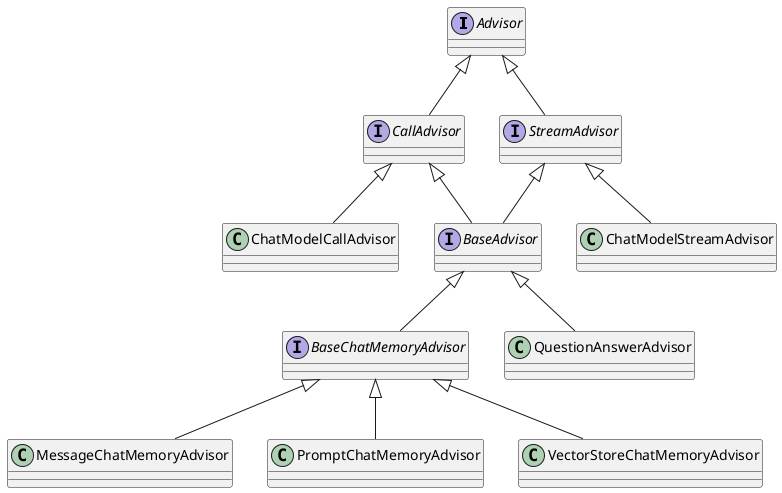 @startuml
'https://plantuml.com/class-diagram


interface Advisor
interface CallAdvisor
interface StreamAdvisor
interface BaseAdvisor
interface BaseChatMemoryAdvisor
class ChatModelCallAdvisor


Advisor <|-- CallAdvisor
Advisor <|-- StreamAdvisor
CallAdvisor <|-- BaseAdvisor
StreamAdvisor <|-- BaseAdvisor
BaseAdvisor <|-- BaseChatMemoryAdvisor
CallAdvisor <|-- ChatModelCallAdvisor
StreamAdvisor <|-- ChatModelStreamAdvisor
BaseChatMemoryAdvisor <|-- MessageChatMemoryAdvisor
BaseChatMemoryAdvisor <|-- PromptChatMemoryAdvisor
BaseChatMemoryAdvisor <|-- VectorStoreChatMemoryAdvisor
BaseAdvisor <|-- QuestionAnswerAdvisor

@enduml